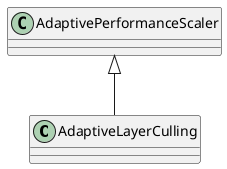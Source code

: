 @startuml
class AdaptiveLayerCulling {
}
AdaptivePerformanceScaler <|-- AdaptiveLayerCulling
@enduml
